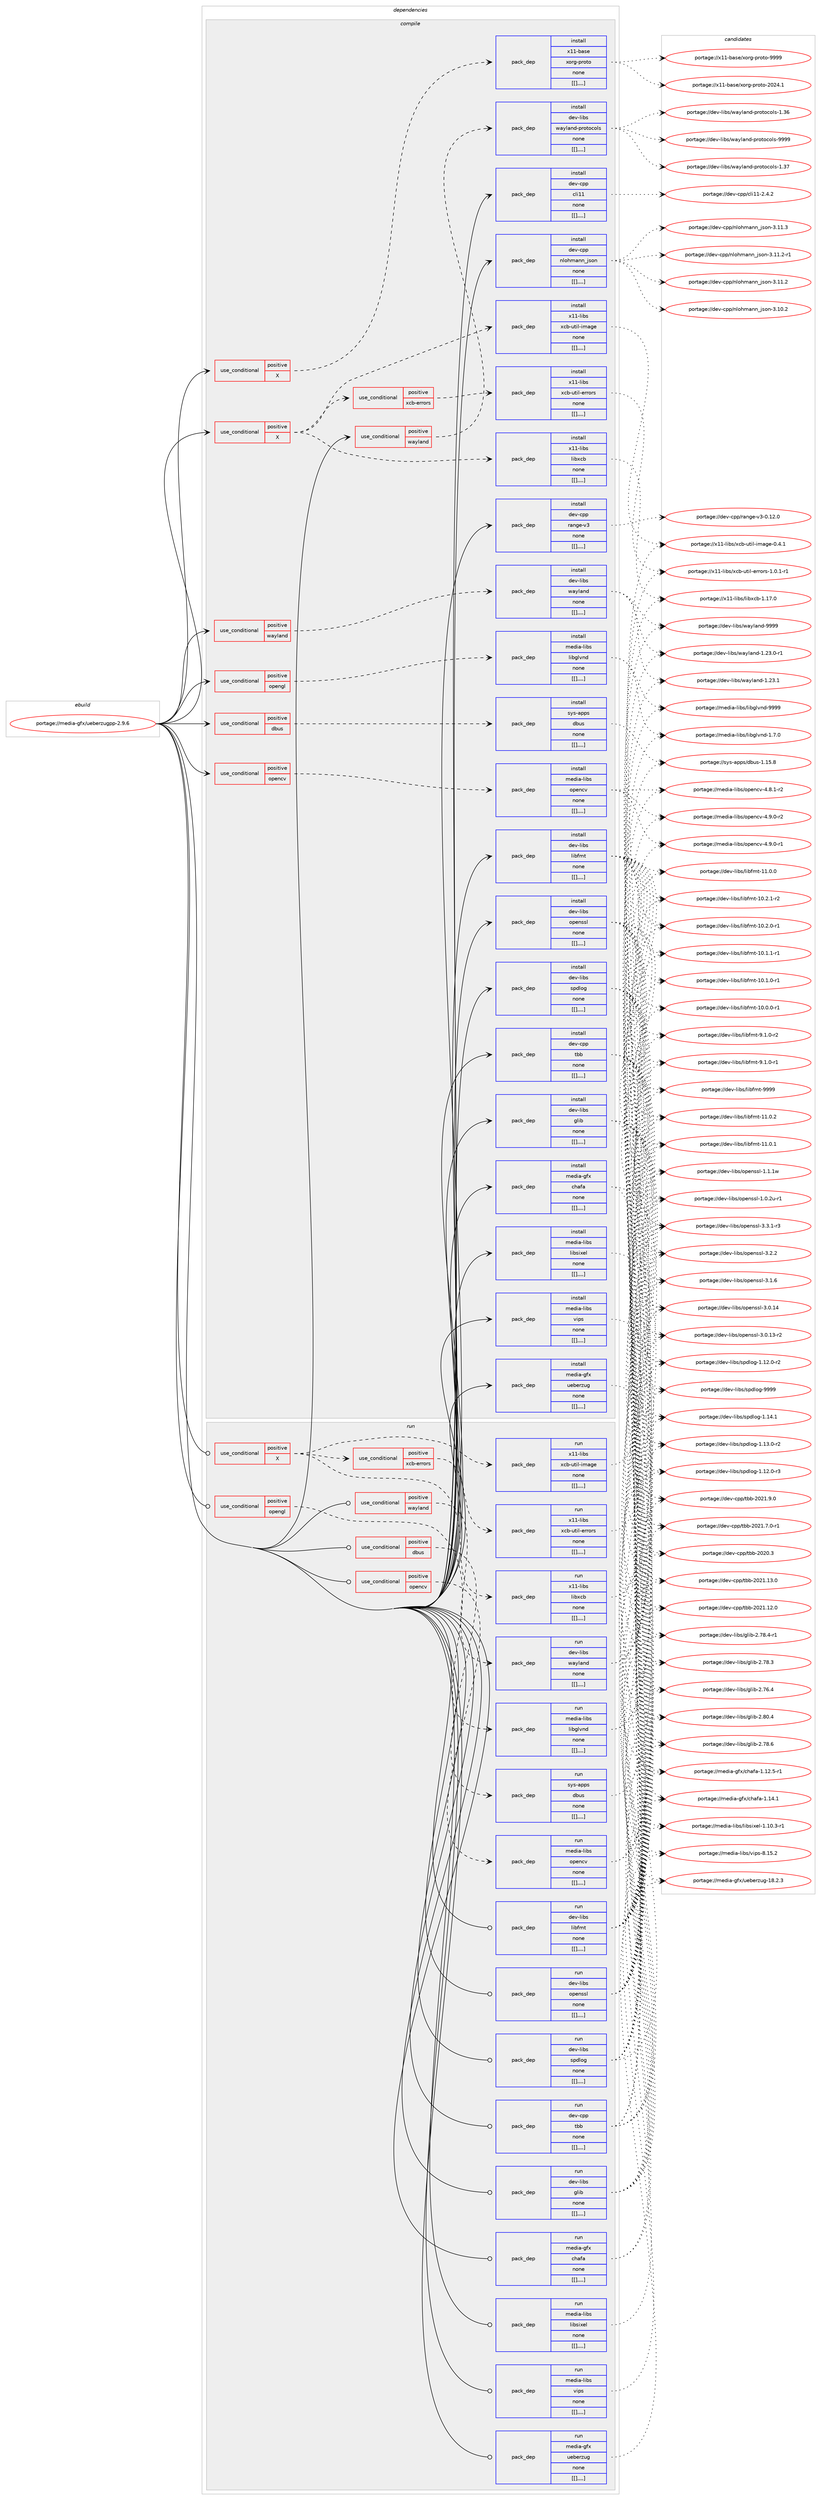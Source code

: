 digraph prolog {

# *************
# Graph options
# *************

newrank=true;
concentrate=true;
compound=true;
graph [rankdir=LR,fontname=Helvetica,fontsize=10,ranksep=1.5];#, ranksep=2.5, nodesep=0.2];
edge  [arrowhead=vee];
node  [fontname=Helvetica,fontsize=10];

# **********
# The ebuild
# **********

subgraph cluster_leftcol {
color=gray;
label=<<i>ebuild</i>>;
id [label="portage://media-gfx/ueberzugpp-2.9.6", color=red, width=4, href="../media-gfx/ueberzugpp-2.9.6.svg"];
}

# ****************
# The dependencies
# ****************

subgraph cluster_midcol {
color=gray;
label=<<i>dependencies</i>>;
subgraph cluster_compile {
fillcolor="#eeeeee";
style=filled;
label=<<i>compile</i>>;
subgraph cond77334 {
dependency310439 [label=<<TABLE BORDER="0" CELLBORDER="1" CELLSPACING="0" CELLPADDING="4"><TR><TD ROWSPAN="3" CELLPADDING="10">use_conditional</TD></TR><TR><TD>positive</TD></TR><TR><TD>X</TD></TR></TABLE>>, shape=none, color=red];
subgraph pack230582 {
dependency310440 [label=<<TABLE BORDER="0" CELLBORDER="1" CELLSPACING="0" CELLPADDING="4" WIDTH="220"><TR><TD ROWSPAN="6" CELLPADDING="30">pack_dep</TD></TR><TR><TD WIDTH="110">install</TD></TR><TR><TD>x11-base</TD></TR><TR><TD>xorg-proto</TD></TR><TR><TD>none</TD></TR><TR><TD>[[],,,,]</TD></TR></TABLE>>, shape=none, color=blue];
}
dependency310439:e -> dependency310440:w [weight=20,style="dashed",arrowhead="vee"];
}
id:e -> dependency310439:w [weight=20,style="solid",arrowhead="vee"];
subgraph cond77335 {
dependency310441 [label=<<TABLE BORDER="0" CELLBORDER="1" CELLSPACING="0" CELLPADDING="4"><TR><TD ROWSPAN="3" CELLPADDING="10">use_conditional</TD></TR><TR><TD>positive</TD></TR><TR><TD>X</TD></TR></TABLE>>, shape=none, color=red];
subgraph pack230583 {
dependency310442 [label=<<TABLE BORDER="0" CELLBORDER="1" CELLSPACING="0" CELLPADDING="4" WIDTH="220"><TR><TD ROWSPAN="6" CELLPADDING="30">pack_dep</TD></TR><TR><TD WIDTH="110">install</TD></TR><TR><TD>x11-libs</TD></TR><TR><TD>libxcb</TD></TR><TR><TD>none</TD></TR><TR><TD>[[],,,,]</TD></TR></TABLE>>, shape=none, color=blue];
}
dependency310441:e -> dependency310442:w [weight=20,style="dashed",arrowhead="vee"];
subgraph pack230584 {
dependency310443 [label=<<TABLE BORDER="0" CELLBORDER="1" CELLSPACING="0" CELLPADDING="4" WIDTH="220"><TR><TD ROWSPAN="6" CELLPADDING="30">pack_dep</TD></TR><TR><TD WIDTH="110">install</TD></TR><TR><TD>x11-libs</TD></TR><TR><TD>xcb-util-image</TD></TR><TR><TD>none</TD></TR><TR><TD>[[],,,,]</TD></TR></TABLE>>, shape=none, color=blue];
}
dependency310441:e -> dependency310443:w [weight=20,style="dashed",arrowhead="vee"];
subgraph cond77336 {
dependency310444 [label=<<TABLE BORDER="0" CELLBORDER="1" CELLSPACING="0" CELLPADDING="4"><TR><TD ROWSPAN="3" CELLPADDING="10">use_conditional</TD></TR><TR><TD>positive</TD></TR><TR><TD>xcb-errors</TD></TR></TABLE>>, shape=none, color=red];
subgraph pack230585 {
dependency310445 [label=<<TABLE BORDER="0" CELLBORDER="1" CELLSPACING="0" CELLPADDING="4" WIDTH="220"><TR><TD ROWSPAN="6" CELLPADDING="30">pack_dep</TD></TR><TR><TD WIDTH="110">install</TD></TR><TR><TD>x11-libs</TD></TR><TR><TD>xcb-util-errors</TD></TR><TR><TD>none</TD></TR><TR><TD>[[],,,,]</TD></TR></TABLE>>, shape=none, color=blue];
}
dependency310444:e -> dependency310445:w [weight=20,style="dashed",arrowhead="vee"];
}
dependency310441:e -> dependency310444:w [weight=20,style="dashed",arrowhead="vee"];
}
id:e -> dependency310441:w [weight=20,style="solid",arrowhead="vee"];
subgraph cond77337 {
dependency310446 [label=<<TABLE BORDER="0" CELLBORDER="1" CELLSPACING="0" CELLPADDING="4"><TR><TD ROWSPAN="3" CELLPADDING="10">use_conditional</TD></TR><TR><TD>positive</TD></TR><TR><TD>dbus</TD></TR></TABLE>>, shape=none, color=red];
subgraph pack230586 {
dependency310447 [label=<<TABLE BORDER="0" CELLBORDER="1" CELLSPACING="0" CELLPADDING="4" WIDTH="220"><TR><TD ROWSPAN="6" CELLPADDING="30">pack_dep</TD></TR><TR><TD WIDTH="110">install</TD></TR><TR><TD>sys-apps</TD></TR><TR><TD>dbus</TD></TR><TR><TD>none</TD></TR><TR><TD>[[],,,,]</TD></TR></TABLE>>, shape=none, color=blue];
}
dependency310446:e -> dependency310447:w [weight=20,style="dashed",arrowhead="vee"];
}
id:e -> dependency310446:w [weight=20,style="solid",arrowhead="vee"];
subgraph cond77338 {
dependency310448 [label=<<TABLE BORDER="0" CELLBORDER="1" CELLSPACING="0" CELLPADDING="4"><TR><TD ROWSPAN="3" CELLPADDING="10">use_conditional</TD></TR><TR><TD>positive</TD></TR><TR><TD>opencv</TD></TR></TABLE>>, shape=none, color=red];
subgraph pack230587 {
dependency310449 [label=<<TABLE BORDER="0" CELLBORDER="1" CELLSPACING="0" CELLPADDING="4" WIDTH="220"><TR><TD ROWSPAN="6" CELLPADDING="30">pack_dep</TD></TR><TR><TD WIDTH="110">install</TD></TR><TR><TD>media-libs</TD></TR><TR><TD>opencv</TD></TR><TR><TD>none</TD></TR><TR><TD>[[],,,,]</TD></TR></TABLE>>, shape=none, color=blue];
}
dependency310448:e -> dependency310449:w [weight=20,style="dashed",arrowhead="vee"];
}
id:e -> dependency310448:w [weight=20,style="solid",arrowhead="vee"];
subgraph cond77339 {
dependency310450 [label=<<TABLE BORDER="0" CELLBORDER="1" CELLSPACING="0" CELLPADDING="4"><TR><TD ROWSPAN="3" CELLPADDING="10">use_conditional</TD></TR><TR><TD>positive</TD></TR><TR><TD>opengl</TD></TR></TABLE>>, shape=none, color=red];
subgraph pack230588 {
dependency310451 [label=<<TABLE BORDER="0" CELLBORDER="1" CELLSPACING="0" CELLPADDING="4" WIDTH="220"><TR><TD ROWSPAN="6" CELLPADDING="30">pack_dep</TD></TR><TR><TD WIDTH="110">install</TD></TR><TR><TD>media-libs</TD></TR><TR><TD>libglvnd</TD></TR><TR><TD>none</TD></TR><TR><TD>[[],,,,]</TD></TR></TABLE>>, shape=none, color=blue];
}
dependency310450:e -> dependency310451:w [weight=20,style="dashed",arrowhead="vee"];
}
id:e -> dependency310450:w [weight=20,style="solid",arrowhead="vee"];
subgraph cond77340 {
dependency310452 [label=<<TABLE BORDER="0" CELLBORDER="1" CELLSPACING="0" CELLPADDING="4"><TR><TD ROWSPAN="3" CELLPADDING="10">use_conditional</TD></TR><TR><TD>positive</TD></TR><TR><TD>wayland</TD></TR></TABLE>>, shape=none, color=red];
subgraph pack230589 {
dependency310453 [label=<<TABLE BORDER="0" CELLBORDER="1" CELLSPACING="0" CELLPADDING="4" WIDTH="220"><TR><TD ROWSPAN="6" CELLPADDING="30">pack_dep</TD></TR><TR><TD WIDTH="110">install</TD></TR><TR><TD>dev-libs</TD></TR><TR><TD>wayland</TD></TR><TR><TD>none</TD></TR><TR><TD>[[],,,,]</TD></TR></TABLE>>, shape=none, color=blue];
}
dependency310452:e -> dependency310453:w [weight=20,style="dashed",arrowhead="vee"];
}
id:e -> dependency310452:w [weight=20,style="solid",arrowhead="vee"];
subgraph cond77341 {
dependency310454 [label=<<TABLE BORDER="0" CELLBORDER="1" CELLSPACING="0" CELLPADDING="4"><TR><TD ROWSPAN="3" CELLPADDING="10">use_conditional</TD></TR><TR><TD>positive</TD></TR><TR><TD>wayland</TD></TR></TABLE>>, shape=none, color=red];
subgraph pack230590 {
dependency310455 [label=<<TABLE BORDER="0" CELLBORDER="1" CELLSPACING="0" CELLPADDING="4" WIDTH="220"><TR><TD ROWSPAN="6" CELLPADDING="30">pack_dep</TD></TR><TR><TD WIDTH="110">install</TD></TR><TR><TD>dev-libs</TD></TR><TR><TD>wayland-protocols</TD></TR><TR><TD>none</TD></TR><TR><TD>[[],,,,]</TD></TR></TABLE>>, shape=none, color=blue];
}
dependency310454:e -> dependency310455:w [weight=20,style="dashed",arrowhead="vee"];
}
id:e -> dependency310454:w [weight=20,style="solid",arrowhead="vee"];
subgraph pack230591 {
dependency310456 [label=<<TABLE BORDER="0" CELLBORDER="1" CELLSPACING="0" CELLPADDING="4" WIDTH="220"><TR><TD ROWSPAN="6" CELLPADDING="30">pack_dep</TD></TR><TR><TD WIDTH="110">install</TD></TR><TR><TD>dev-cpp</TD></TR><TR><TD>cli11</TD></TR><TR><TD>none</TD></TR><TR><TD>[[],,,,]</TD></TR></TABLE>>, shape=none, color=blue];
}
id:e -> dependency310456:w [weight=20,style="solid",arrowhead="vee"];
subgraph pack230592 {
dependency310457 [label=<<TABLE BORDER="0" CELLBORDER="1" CELLSPACING="0" CELLPADDING="4" WIDTH="220"><TR><TD ROWSPAN="6" CELLPADDING="30">pack_dep</TD></TR><TR><TD WIDTH="110">install</TD></TR><TR><TD>dev-cpp</TD></TR><TR><TD>nlohmann_json</TD></TR><TR><TD>none</TD></TR><TR><TD>[[],,,,]</TD></TR></TABLE>>, shape=none, color=blue];
}
id:e -> dependency310457:w [weight=20,style="solid",arrowhead="vee"];
subgraph pack230593 {
dependency310458 [label=<<TABLE BORDER="0" CELLBORDER="1" CELLSPACING="0" CELLPADDING="4" WIDTH="220"><TR><TD ROWSPAN="6" CELLPADDING="30">pack_dep</TD></TR><TR><TD WIDTH="110">install</TD></TR><TR><TD>dev-cpp</TD></TR><TR><TD>range-v3</TD></TR><TR><TD>none</TD></TR><TR><TD>[[],,,,]</TD></TR></TABLE>>, shape=none, color=blue];
}
id:e -> dependency310458:w [weight=20,style="solid",arrowhead="vee"];
subgraph pack230594 {
dependency310459 [label=<<TABLE BORDER="0" CELLBORDER="1" CELLSPACING="0" CELLPADDING="4" WIDTH="220"><TR><TD ROWSPAN="6" CELLPADDING="30">pack_dep</TD></TR><TR><TD WIDTH="110">install</TD></TR><TR><TD>dev-cpp</TD></TR><TR><TD>tbb</TD></TR><TR><TD>none</TD></TR><TR><TD>[[],,,,]</TD></TR></TABLE>>, shape=none, color=blue];
}
id:e -> dependency310459:w [weight=20,style="solid",arrowhead="vee"];
subgraph pack230595 {
dependency310460 [label=<<TABLE BORDER="0" CELLBORDER="1" CELLSPACING="0" CELLPADDING="4" WIDTH="220"><TR><TD ROWSPAN="6" CELLPADDING="30">pack_dep</TD></TR><TR><TD WIDTH="110">install</TD></TR><TR><TD>dev-libs</TD></TR><TR><TD>glib</TD></TR><TR><TD>none</TD></TR><TR><TD>[[],,,,]</TD></TR></TABLE>>, shape=none, color=blue];
}
id:e -> dependency310460:w [weight=20,style="solid",arrowhead="vee"];
subgraph pack230596 {
dependency310461 [label=<<TABLE BORDER="0" CELLBORDER="1" CELLSPACING="0" CELLPADDING="4" WIDTH="220"><TR><TD ROWSPAN="6" CELLPADDING="30">pack_dep</TD></TR><TR><TD WIDTH="110">install</TD></TR><TR><TD>dev-libs</TD></TR><TR><TD>libfmt</TD></TR><TR><TD>none</TD></TR><TR><TD>[[],,,,]</TD></TR></TABLE>>, shape=none, color=blue];
}
id:e -> dependency310461:w [weight=20,style="solid",arrowhead="vee"];
subgraph pack230597 {
dependency310462 [label=<<TABLE BORDER="0" CELLBORDER="1" CELLSPACING="0" CELLPADDING="4" WIDTH="220"><TR><TD ROWSPAN="6" CELLPADDING="30">pack_dep</TD></TR><TR><TD WIDTH="110">install</TD></TR><TR><TD>dev-libs</TD></TR><TR><TD>openssl</TD></TR><TR><TD>none</TD></TR><TR><TD>[[],,,,]</TD></TR></TABLE>>, shape=none, color=blue];
}
id:e -> dependency310462:w [weight=20,style="solid",arrowhead="vee"];
subgraph pack230598 {
dependency310463 [label=<<TABLE BORDER="0" CELLBORDER="1" CELLSPACING="0" CELLPADDING="4" WIDTH="220"><TR><TD ROWSPAN="6" CELLPADDING="30">pack_dep</TD></TR><TR><TD WIDTH="110">install</TD></TR><TR><TD>dev-libs</TD></TR><TR><TD>spdlog</TD></TR><TR><TD>none</TD></TR><TR><TD>[[],,,,]</TD></TR></TABLE>>, shape=none, color=blue];
}
id:e -> dependency310463:w [weight=20,style="solid",arrowhead="vee"];
subgraph pack230599 {
dependency310464 [label=<<TABLE BORDER="0" CELLBORDER="1" CELLSPACING="0" CELLPADDING="4" WIDTH="220"><TR><TD ROWSPAN="6" CELLPADDING="30">pack_dep</TD></TR><TR><TD WIDTH="110">install</TD></TR><TR><TD>media-gfx</TD></TR><TR><TD>chafa</TD></TR><TR><TD>none</TD></TR><TR><TD>[[],,,,]</TD></TR></TABLE>>, shape=none, color=blue];
}
id:e -> dependency310464:w [weight=20,style="solid",arrowhead="vee"];
subgraph pack230600 {
dependency310465 [label=<<TABLE BORDER="0" CELLBORDER="1" CELLSPACING="0" CELLPADDING="4" WIDTH="220"><TR><TD ROWSPAN="6" CELLPADDING="30">pack_dep</TD></TR><TR><TD WIDTH="110">install</TD></TR><TR><TD>media-libs</TD></TR><TR><TD>libsixel</TD></TR><TR><TD>none</TD></TR><TR><TD>[[],,,,]</TD></TR></TABLE>>, shape=none, color=blue];
}
id:e -> dependency310465:w [weight=20,style="solid",arrowhead="vee"];
subgraph pack230601 {
dependency310466 [label=<<TABLE BORDER="0" CELLBORDER="1" CELLSPACING="0" CELLPADDING="4" WIDTH="220"><TR><TD ROWSPAN="6" CELLPADDING="30">pack_dep</TD></TR><TR><TD WIDTH="110">install</TD></TR><TR><TD>media-libs</TD></TR><TR><TD>vips</TD></TR><TR><TD>none</TD></TR><TR><TD>[[],,,,]</TD></TR></TABLE>>, shape=none, color=blue];
}
id:e -> dependency310466:w [weight=20,style="solid",arrowhead="vee"];
subgraph pack230602 {
dependency310467 [label=<<TABLE BORDER="0" CELLBORDER="1" CELLSPACING="0" CELLPADDING="4" WIDTH="220"><TR><TD ROWSPAN="6" CELLPADDING="30">pack_dep</TD></TR><TR><TD WIDTH="110">install</TD></TR><TR><TD>media-gfx</TD></TR><TR><TD>ueberzug</TD></TR><TR><TD>none</TD></TR><TR><TD>[[],,,,]</TD></TR></TABLE>>, shape=none, color=blue];
}
id:e -> dependency310467:w [weight=20,style="solid",arrowhead="vee"];
}
subgraph cluster_compileandrun {
fillcolor="#eeeeee";
style=filled;
label=<<i>compile and run</i>>;
}
subgraph cluster_run {
fillcolor="#eeeeee";
style=filled;
label=<<i>run</i>>;
subgraph cond77342 {
dependency310468 [label=<<TABLE BORDER="0" CELLBORDER="1" CELLSPACING="0" CELLPADDING="4"><TR><TD ROWSPAN="3" CELLPADDING="10">use_conditional</TD></TR><TR><TD>positive</TD></TR><TR><TD>X</TD></TR></TABLE>>, shape=none, color=red];
subgraph pack230603 {
dependency310469 [label=<<TABLE BORDER="0" CELLBORDER="1" CELLSPACING="0" CELLPADDING="4" WIDTH="220"><TR><TD ROWSPAN="6" CELLPADDING="30">pack_dep</TD></TR><TR><TD WIDTH="110">run</TD></TR><TR><TD>x11-libs</TD></TR><TR><TD>libxcb</TD></TR><TR><TD>none</TD></TR><TR><TD>[[],,,,]</TD></TR></TABLE>>, shape=none, color=blue];
}
dependency310468:e -> dependency310469:w [weight=20,style="dashed",arrowhead="vee"];
subgraph pack230604 {
dependency310470 [label=<<TABLE BORDER="0" CELLBORDER="1" CELLSPACING="0" CELLPADDING="4" WIDTH="220"><TR><TD ROWSPAN="6" CELLPADDING="30">pack_dep</TD></TR><TR><TD WIDTH="110">run</TD></TR><TR><TD>x11-libs</TD></TR><TR><TD>xcb-util-image</TD></TR><TR><TD>none</TD></TR><TR><TD>[[],,,,]</TD></TR></TABLE>>, shape=none, color=blue];
}
dependency310468:e -> dependency310470:w [weight=20,style="dashed",arrowhead="vee"];
subgraph cond77343 {
dependency310471 [label=<<TABLE BORDER="0" CELLBORDER="1" CELLSPACING="0" CELLPADDING="4"><TR><TD ROWSPAN="3" CELLPADDING="10">use_conditional</TD></TR><TR><TD>positive</TD></TR><TR><TD>xcb-errors</TD></TR></TABLE>>, shape=none, color=red];
subgraph pack230605 {
dependency310472 [label=<<TABLE BORDER="0" CELLBORDER="1" CELLSPACING="0" CELLPADDING="4" WIDTH="220"><TR><TD ROWSPAN="6" CELLPADDING="30">pack_dep</TD></TR><TR><TD WIDTH="110">run</TD></TR><TR><TD>x11-libs</TD></TR><TR><TD>xcb-util-errors</TD></TR><TR><TD>none</TD></TR><TR><TD>[[],,,,]</TD></TR></TABLE>>, shape=none, color=blue];
}
dependency310471:e -> dependency310472:w [weight=20,style="dashed",arrowhead="vee"];
}
dependency310468:e -> dependency310471:w [weight=20,style="dashed",arrowhead="vee"];
}
id:e -> dependency310468:w [weight=20,style="solid",arrowhead="odot"];
subgraph cond77344 {
dependency310473 [label=<<TABLE BORDER="0" CELLBORDER="1" CELLSPACING="0" CELLPADDING="4"><TR><TD ROWSPAN="3" CELLPADDING="10">use_conditional</TD></TR><TR><TD>positive</TD></TR><TR><TD>dbus</TD></TR></TABLE>>, shape=none, color=red];
subgraph pack230606 {
dependency310474 [label=<<TABLE BORDER="0" CELLBORDER="1" CELLSPACING="0" CELLPADDING="4" WIDTH="220"><TR><TD ROWSPAN="6" CELLPADDING="30">pack_dep</TD></TR><TR><TD WIDTH="110">run</TD></TR><TR><TD>sys-apps</TD></TR><TR><TD>dbus</TD></TR><TR><TD>none</TD></TR><TR><TD>[[],,,,]</TD></TR></TABLE>>, shape=none, color=blue];
}
dependency310473:e -> dependency310474:w [weight=20,style="dashed",arrowhead="vee"];
}
id:e -> dependency310473:w [weight=20,style="solid",arrowhead="odot"];
subgraph cond77345 {
dependency310475 [label=<<TABLE BORDER="0" CELLBORDER="1" CELLSPACING="0" CELLPADDING="4"><TR><TD ROWSPAN="3" CELLPADDING="10">use_conditional</TD></TR><TR><TD>positive</TD></TR><TR><TD>opencv</TD></TR></TABLE>>, shape=none, color=red];
subgraph pack230607 {
dependency310476 [label=<<TABLE BORDER="0" CELLBORDER="1" CELLSPACING="0" CELLPADDING="4" WIDTH="220"><TR><TD ROWSPAN="6" CELLPADDING="30">pack_dep</TD></TR><TR><TD WIDTH="110">run</TD></TR><TR><TD>media-libs</TD></TR><TR><TD>opencv</TD></TR><TR><TD>none</TD></TR><TR><TD>[[],,,,]</TD></TR></TABLE>>, shape=none, color=blue];
}
dependency310475:e -> dependency310476:w [weight=20,style="dashed",arrowhead="vee"];
}
id:e -> dependency310475:w [weight=20,style="solid",arrowhead="odot"];
subgraph cond77346 {
dependency310477 [label=<<TABLE BORDER="0" CELLBORDER="1" CELLSPACING="0" CELLPADDING="4"><TR><TD ROWSPAN="3" CELLPADDING="10">use_conditional</TD></TR><TR><TD>positive</TD></TR><TR><TD>opengl</TD></TR></TABLE>>, shape=none, color=red];
subgraph pack230608 {
dependency310478 [label=<<TABLE BORDER="0" CELLBORDER="1" CELLSPACING="0" CELLPADDING="4" WIDTH="220"><TR><TD ROWSPAN="6" CELLPADDING="30">pack_dep</TD></TR><TR><TD WIDTH="110">run</TD></TR><TR><TD>media-libs</TD></TR><TR><TD>libglvnd</TD></TR><TR><TD>none</TD></TR><TR><TD>[[],,,,]</TD></TR></TABLE>>, shape=none, color=blue];
}
dependency310477:e -> dependency310478:w [weight=20,style="dashed",arrowhead="vee"];
}
id:e -> dependency310477:w [weight=20,style="solid",arrowhead="odot"];
subgraph cond77347 {
dependency310479 [label=<<TABLE BORDER="0" CELLBORDER="1" CELLSPACING="0" CELLPADDING="4"><TR><TD ROWSPAN="3" CELLPADDING="10">use_conditional</TD></TR><TR><TD>positive</TD></TR><TR><TD>wayland</TD></TR></TABLE>>, shape=none, color=red];
subgraph pack230609 {
dependency310480 [label=<<TABLE BORDER="0" CELLBORDER="1" CELLSPACING="0" CELLPADDING="4" WIDTH="220"><TR><TD ROWSPAN="6" CELLPADDING="30">pack_dep</TD></TR><TR><TD WIDTH="110">run</TD></TR><TR><TD>dev-libs</TD></TR><TR><TD>wayland</TD></TR><TR><TD>none</TD></TR><TR><TD>[[],,,,]</TD></TR></TABLE>>, shape=none, color=blue];
}
dependency310479:e -> dependency310480:w [weight=20,style="dashed",arrowhead="vee"];
}
id:e -> dependency310479:w [weight=20,style="solid",arrowhead="odot"];
subgraph pack230610 {
dependency310481 [label=<<TABLE BORDER="0" CELLBORDER="1" CELLSPACING="0" CELLPADDING="4" WIDTH="220"><TR><TD ROWSPAN="6" CELLPADDING="30">pack_dep</TD></TR><TR><TD WIDTH="110">run</TD></TR><TR><TD>dev-cpp</TD></TR><TR><TD>tbb</TD></TR><TR><TD>none</TD></TR><TR><TD>[[],,,,]</TD></TR></TABLE>>, shape=none, color=blue];
}
id:e -> dependency310481:w [weight=20,style="solid",arrowhead="odot"];
subgraph pack230611 {
dependency310482 [label=<<TABLE BORDER="0" CELLBORDER="1" CELLSPACING="0" CELLPADDING="4" WIDTH="220"><TR><TD ROWSPAN="6" CELLPADDING="30">pack_dep</TD></TR><TR><TD WIDTH="110">run</TD></TR><TR><TD>dev-libs</TD></TR><TR><TD>glib</TD></TR><TR><TD>none</TD></TR><TR><TD>[[],,,,]</TD></TR></TABLE>>, shape=none, color=blue];
}
id:e -> dependency310482:w [weight=20,style="solid",arrowhead="odot"];
subgraph pack230612 {
dependency310483 [label=<<TABLE BORDER="0" CELLBORDER="1" CELLSPACING="0" CELLPADDING="4" WIDTH="220"><TR><TD ROWSPAN="6" CELLPADDING="30">pack_dep</TD></TR><TR><TD WIDTH="110">run</TD></TR><TR><TD>dev-libs</TD></TR><TR><TD>libfmt</TD></TR><TR><TD>none</TD></TR><TR><TD>[[],,,,]</TD></TR></TABLE>>, shape=none, color=blue];
}
id:e -> dependency310483:w [weight=20,style="solid",arrowhead="odot"];
subgraph pack230613 {
dependency310484 [label=<<TABLE BORDER="0" CELLBORDER="1" CELLSPACING="0" CELLPADDING="4" WIDTH="220"><TR><TD ROWSPAN="6" CELLPADDING="30">pack_dep</TD></TR><TR><TD WIDTH="110">run</TD></TR><TR><TD>dev-libs</TD></TR><TR><TD>openssl</TD></TR><TR><TD>none</TD></TR><TR><TD>[[],,,,]</TD></TR></TABLE>>, shape=none, color=blue];
}
id:e -> dependency310484:w [weight=20,style="solid",arrowhead="odot"];
subgraph pack230614 {
dependency310485 [label=<<TABLE BORDER="0" CELLBORDER="1" CELLSPACING="0" CELLPADDING="4" WIDTH="220"><TR><TD ROWSPAN="6" CELLPADDING="30">pack_dep</TD></TR><TR><TD WIDTH="110">run</TD></TR><TR><TD>dev-libs</TD></TR><TR><TD>spdlog</TD></TR><TR><TD>none</TD></TR><TR><TD>[[],,,,]</TD></TR></TABLE>>, shape=none, color=blue];
}
id:e -> dependency310485:w [weight=20,style="solid",arrowhead="odot"];
subgraph pack230615 {
dependency310486 [label=<<TABLE BORDER="0" CELLBORDER="1" CELLSPACING="0" CELLPADDING="4" WIDTH="220"><TR><TD ROWSPAN="6" CELLPADDING="30">pack_dep</TD></TR><TR><TD WIDTH="110">run</TD></TR><TR><TD>media-gfx</TD></TR><TR><TD>chafa</TD></TR><TR><TD>none</TD></TR><TR><TD>[[],,,,]</TD></TR></TABLE>>, shape=none, color=blue];
}
id:e -> dependency310486:w [weight=20,style="solid",arrowhead="odot"];
subgraph pack230616 {
dependency310487 [label=<<TABLE BORDER="0" CELLBORDER="1" CELLSPACING="0" CELLPADDING="4" WIDTH="220"><TR><TD ROWSPAN="6" CELLPADDING="30">pack_dep</TD></TR><TR><TD WIDTH="110">run</TD></TR><TR><TD>media-libs</TD></TR><TR><TD>libsixel</TD></TR><TR><TD>none</TD></TR><TR><TD>[[],,,,]</TD></TR></TABLE>>, shape=none, color=blue];
}
id:e -> dependency310487:w [weight=20,style="solid",arrowhead="odot"];
subgraph pack230617 {
dependency310488 [label=<<TABLE BORDER="0" CELLBORDER="1" CELLSPACING="0" CELLPADDING="4" WIDTH="220"><TR><TD ROWSPAN="6" CELLPADDING="30">pack_dep</TD></TR><TR><TD WIDTH="110">run</TD></TR><TR><TD>media-libs</TD></TR><TR><TD>vips</TD></TR><TR><TD>none</TD></TR><TR><TD>[[],,,,]</TD></TR></TABLE>>, shape=none, color=blue];
}
id:e -> dependency310488:w [weight=20,style="solid",arrowhead="odot"];
subgraph pack230618 {
dependency310489 [label=<<TABLE BORDER="0" CELLBORDER="1" CELLSPACING="0" CELLPADDING="4" WIDTH="220"><TR><TD ROWSPAN="6" CELLPADDING="30">pack_dep</TD></TR><TR><TD WIDTH="110">run</TD></TR><TR><TD>media-gfx</TD></TR><TR><TD>ueberzug</TD></TR><TR><TD>none</TD></TR><TR><TD>[[],,,,]</TD></TR></TABLE>>, shape=none, color=blue];
}
id:e -> dependency310489:w [weight=20,style="solid",arrowhead="odot"];
}
}

# **************
# The candidates
# **************

subgraph cluster_choices {
rank=same;
color=gray;
label=<<i>candidates</i>>;

subgraph choice230582 {
color=black;
nodesep=1;
choice120494945989711510147120111114103451121141111161114557575757 [label="portage://x11-base/xorg-proto-9999", color=red, width=4,href="../x11-base/xorg-proto-9999.svg"];
choice1204949459897115101471201111141034511211411111611145504850524649 [label="portage://x11-base/xorg-proto-2024.1", color=red, width=4,href="../x11-base/xorg-proto-2024.1.svg"];
dependency310440:e -> choice120494945989711510147120111114103451121141111161114557575757:w [style=dotted,weight="100"];
dependency310440:e -> choice1204949459897115101471201111141034511211411111611145504850524649:w [style=dotted,weight="100"];
}
subgraph choice230583 {
color=black;
nodesep=1;
choice120494945108105981154710810598120999845494649554648 [label="portage://x11-libs/libxcb-1.17.0", color=red, width=4,href="../x11-libs/libxcb-1.17.0.svg"];
dependency310442:e -> choice120494945108105981154710810598120999845494649554648:w [style=dotted,weight="100"];
}
subgraph choice230584 {
color=black;
nodesep=1;
choice12049494510810598115471209998451171161051084510510997103101454846524649 [label="portage://x11-libs/xcb-util-image-0.4.1", color=red, width=4,href="../x11-libs/xcb-util-image-0.4.1.svg"];
dependency310443:e -> choice12049494510810598115471209998451171161051084510510997103101454846524649:w [style=dotted,weight="100"];
}
subgraph choice230585 {
color=black;
nodesep=1;
choice1204949451081059811547120999845117116105108451011141141111141154549464846494511449 [label="portage://x11-libs/xcb-util-errors-1.0.1-r1", color=red, width=4,href="../x11-libs/xcb-util-errors-1.0.1-r1.svg"];
dependency310445:e -> choice1204949451081059811547120999845117116105108451011141141111141154549464846494511449:w [style=dotted,weight="100"];
}
subgraph choice230586 {
color=black;
nodesep=1;
choice1151211154597112112115471009811711545494649534656 [label="portage://sys-apps/dbus-1.15.8", color=red, width=4,href="../sys-apps/dbus-1.15.8.svg"];
dependency310447:e -> choice1151211154597112112115471009811711545494649534656:w [style=dotted,weight="100"];
}
subgraph choice230587 {
color=black;
nodesep=1;
choice10910110010597451081059811547111112101110991184552465746484511450 [label="portage://media-libs/opencv-4.9.0-r2", color=red, width=4,href="../media-libs/opencv-4.9.0-r2.svg"];
choice10910110010597451081059811547111112101110991184552465746484511449 [label="portage://media-libs/opencv-4.9.0-r1", color=red, width=4,href="../media-libs/opencv-4.9.0-r1.svg"];
choice10910110010597451081059811547111112101110991184552465646494511450 [label="portage://media-libs/opencv-4.8.1-r2", color=red, width=4,href="../media-libs/opencv-4.8.1-r2.svg"];
dependency310449:e -> choice10910110010597451081059811547111112101110991184552465746484511450:w [style=dotted,weight="100"];
dependency310449:e -> choice10910110010597451081059811547111112101110991184552465746484511449:w [style=dotted,weight="100"];
dependency310449:e -> choice10910110010597451081059811547111112101110991184552465646494511450:w [style=dotted,weight="100"];
}
subgraph choice230588 {
color=black;
nodesep=1;
choice10910110010597451081059811547108105981031081181101004557575757 [label="portage://media-libs/libglvnd-9999", color=red, width=4,href="../media-libs/libglvnd-9999.svg"];
choice1091011001059745108105981154710810598103108118110100454946554648 [label="portage://media-libs/libglvnd-1.7.0", color=red, width=4,href="../media-libs/libglvnd-1.7.0.svg"];
dependency310451:e -> choice10910110010597451081059811547108105981031081181101004557575757:w [style=dotted,weight="100"];
dependency310451:e -> choice1091011001059745108105981154710810598103108118110100454946554648:w [style=dotted,weight="100"];
}
subgraph choice230589 {
color=black;
nodesep=1;
choice10010111845108105981154711997121108971101004557575757 [label="portage://dev-libs/wayland-9999", color=red, width=4,href="../dev-libs/wayland-9999.svg"];
choice100101118451081059811547119971211089711010045494650514649 [label="portage://dev-libs/wayland-1.23.1", color=red, width=4,href="../dev-libs/wayland-1.23.1.svg"];
choice1001011184510810598115471199712110897110100454946505146484511449 [label="portage://dev-libs/wayland-1.23.0-r1", color=red, width=4,href="../dev-libs/wayland-1.23.0-r1.svg"];
dependency310453:e -> choice10010111845108105981154711997121108971101004557575757:w [style=dotted,weight="100"];
dependency310453:e -> choice100101118451081059811547119971211089711010045494650514649:w [style=dotted,weight="100"];
dependency310453:e -> choice1001011184510810598115471199712110897110100454946505146484511449:w [style=dotted,weight="100"];
}
subgraph choice230590 {
color=black;
nodesep=1;
choice100101118451081059811547119971211089711010045112114111116111991111081154557575757 [label="portage://dev-libs/wayland-protocols-9999", color=red, width=4,href="../dev-libs/wayland-protocols-9999.svg"];
choice100101118451081059811547119971211089711010045112114111116111991111081154549465155 [label="portage://dev-libs/wayland-protocols-1.37", color=red, width=4,href="../dev-libs/wayland-protocols-1.37.svg"];
choice100101118451081059811547119971211089711010045112114111116111991111081154549465154 [label="portage://dev-libs/wayland-protocols-1.36", color=red, width=4,href="../dev-libs/wayland-protocols-1.36.svg"];
dependency310455:e -> choice100101118451081059811547119971211089711010045112114111116111991111081154557575757:w [style=dotted,weight="100"];
dependency310455:e -> choice100101118451081059811547119971211089711010045112114111116111991111081154549465155:w [style=dotted,weight="100"];
dependency310455:e -> choice100101118451081059811547119971211089711010045112114111116111991111081154549465154:w [style=dotted,weight="100"];
}
subgraph choice230591 {
color=black;
nodesep=1;
choice100101118459911211247991081054949455046524650 [label="portage://dev-cpp/cli11-2.4.2", color=red, width=4,href="../dev-cpp/cli11-2.4.2.svg"];
dependency310456:e -> choice100101118459911211247991081054949455046524650:w [style=dotted,weight="100"];
}
subgraph choice230592 {
color=black;
nodesep=1;
choice100101118459911211247110108111104109971101109510611511111045514649494651 [label="portage://dev-cpp/nlohmann_json-3.11.3", color=red, width=4,href="../dev-cpp/nlohmann_json-3.11.3.svg"];
choice1001011184599112112471101081111041099711011095106115111110455146494946504511449 [label="portage://dev-cpp/nlohmann_json-3.11.2-r1", color=red, width=4,href="../dev-cpp/nlohmann_json-3.11.2-r1.svg"];
choice100101118459911211247110108111104109971101109510611511111045514649494650 [label="portage://dev-cpp/nlohmann_json-3.11.2", color=red, width=4,href="../dev-cpp/nlohmann_json-3.11.2.svg"];
choice100101118459911211247110108111104109971101109510611511111045514649484650 [label="portage://dev-cpp/nlohmann_json-3.10.2", color=red, width=4,href="../dev-cpp/nlohmann_json-3.10.2.svg"];
dependency310457:e -> choice100101118459911211247110108111104109971101109510611511111045514649494651:w [style=dotted,weight="100"];
dependency310457:e -> choice1001011184599112112471101081111041099711011095106115111110455146494946504511449:w [style=dotted,weight="100"];
dependency310457:e -> choice100101118459911211247110108111104109971101109510611511111045514649494650:w [style=dotted,weight="100"];
dependency310457:e -> choice100101118459911211247110108111104109971101109510611511111045514649484650:w [style=dotted,weight="100"];
}
subgraph choice230593 {
color=black;
nodesep=1;
choice10010111845991121124711497110103101451185145484649504648 [label="portage://dev-cpp/range-v3-0.12.0", color=red, width=4,href="../dev-cpp/range-v3-0.12.0.svg"];
dependency310458:e -> choice10010111845991121124711497110103101451185145484649504648:w [style=dotted,weight="100"];
}
subgraph choice230594 {
color=black;
nodesep=1;
choice100101118459911211247116989845504850494649514648 [label="portage://dev-cpp/tbb-2021.13.0", color=red, width=4,href="../dev-cpp/tbb-2021.13.0.svg"];
choice100101118459911211247116989845504850494649504648 [label="portage://dev-cpp/tbb-2021.12.0", color=red, width=4,href="../dev-cpp/tbb-2021.12.0.svg"];
choice1001011184599112112471169898455048504946574648 [label="portage://dev-cpp/tbb-2021.9.0", color=red, width=4,href="../dev-cpp/tbb-2021.9.0.svg"];
choice10010111845991121124711698984550485049465546484511449 [label="portage://dev-cpp/tbb-2021.7.0-r1", color=red, width=4,href="../dev-cpp/tbb-2021.7.0-r1.svg"];
choice100101118459911211247116989845504850484651 [label="portage://dev-cpp/tbb-2020.3", color=red, width=4,href="../dev-cpp/tbb-2020.3.svg"];
dependency310459:e -> choice100101118459911211247116989845504850494649514648:w [style=dotted,weight="100"];
dependency310459:e -> choice100101118459911211247116989845504850494649504648:w [style=dotted,weight="100"];
dependency310459:e -> choice1001011184599112112471169898455048504946574648:w [style=dotted,weight="100"];
dependency310459:e -> choice10010111845991121124711698984550485049465546484511449:w [style=dotted,weight="100"];
dependency310459:e -> choice100101118459911211247116989845504850484651:w [style=dotted,weight="100"];
}
subgraph choice230595 {
color=black;
nodesep=1;
choice1001011184510810598115471031081059845504656484652 [label="portage://dev-libs/glib-2.80.4", color=red, width=4,href="../dev-libs/glib-2.80.4.svg"];
choice1001011184510810598115471031081059845504655564654 [label="portage://dev-libs/glib-2.78.6", color=red, width=4,href="../dev-libs/glib-2.78.6.svg"];
choice10010111845108105981154710310810598455046555646524511449 [label="portage://dev-libs/glib-2.78.4-r1", color=red, width=4,href="../dev-libs/glib-2.78.4-r1.svg"];
choice1001011184510810598115471031081059845504655564651 [label="portage://dev-libs/glib-2.78.3", color=red, width=4,href="../dev-libs/glib-2.78.3.svg"];
choice1001011184510810598115471031081059845504655544652 [label="portage://dev-libs/glib-2.76.4", color=red, width=4,href="../dev-libs/glib-2.76.4.svg"];
dependency310460:e -> choice1001011184510810598115471031081059845504656484652:w [style=dotted,weight="100"];
dependency310460:e -> choice1001011184510810598115471031081059845504655564654:w [style=dotted,weight="100"];
dependency310460:e -> choice10010111845108105981154710310810598455046555646524511449:w [style=dotted,weight="100"];
dependency310460:e -> choice1001011184510810598115471031081059845504655564651:w [style=dotted,weight="100"];
dependency310460:e -> choice1001011184510810598115471031081059845504655544652:w [style=dotted,weight="100"];
}
subgraph choice230596 {
color=black;
nodesep=1;
choice100101118451081059811547108105981021091164557575757 [label="portage://dev-libs/libfmt-9999", color=red, width=4,href="../dev-libs/libfmt-9999.svg"];
choice1001011184510810598115471081059810210911645494946484650 [label="portage://dev-libs/libfmt-11.0.2", color=red, width=4,href="../dev-libs/libfmt-11.0.2.svg"];
choice1001011184510810598115471081059810210911645494946484649 [label="portage://dev-libs/libfmt-11.0.1", color=red, width=4,href="../dev-libs/libfmt-11.0.1.svg"];
choice1001011184510810598115471081059810210911645494946484648 [label="portage://dev-libs/libfmt-11.0.0", color=red, width=4,href="../dev-libs/libfmt-11.0.0.svg"];
choice10010111845108105981154710810598102109116454948465046494511450 [label="portage://dev-libs/libfmt-10.2.1-r2", color=red, width=4,href="../dev-libs/libfmt-10.2.1-r2.svg"];
choice10010111845108105981154710810598102109116454948465046484511449 [label="portage://dev-libs/libfmt-10.2.0-r1", color=red, width=4,href="../dev-libs/libfmt-10.2.0-r1.svg"];
choice10010111845108105981154710810598102109116454948464946494511449 [label="portage://dev-libs/libfmt-10.1.1-r1", color=red, width=4,href="../dev-libs/libfmt-10.1.1-r1.svg"];
choice10010111845108105981154710810598102109116454948464946484511449 [label="portage://dev-libs/libfmt-10.1.0-r1", color=red, width=4,href="../dev-libs/libfmt-10.1.0-r1.svg"];
choice10010111845108105981154710810598102109116454948464846484511449 [label="portage://dev-libs/libfmt-10.0.0-r1", color=red, width=4,href="../dev-libs/libfmt-10.0.0-r1.svg"];
choice100101118451081059811547108105981021091164557464946484511450 [label="portage://dev-libs/libfmt-9.1.0-r2", color=red, width=4,href="../dev-libs/libfmt-9.1.0-r2.svg"];
choice100101118451081059811547108105981021091164557464946484511449 [label="portage://dev-libs/libfmt-9.1.0-r1", color=red, width=4,href="../dev-libs/libfmt-9.1.0-r1.svg"];
dependency310461:e -> choice100101118451081059811547108105981021091164557575757:w [style=dotted,weight="100"];
dependency310461:e -> choice1001011184510810598115471081059810210911645494946484650:w [style=dotted,weight="100"];
dependency310461:e -> choice1001011184510810598115471081059810210911645494946484649:w [style=dotted,weight="100"];
dependency310461:e -> choice1001011184510810598115471081059810210911645494946484648:w [style=dotted,weight="100"];
dependency310461:e -> choice10010111845108105981154710810598102109116454948465046494511450:w [style=dotted,weight="100"];
dependency310461:e -> choice10010111845108105981154710810598102109116454948465046484511449:w [style=dotted,weight="100"];
dependency310461:e -> choice10010111845108105981154710810598102109116454948464946494511449:w [style=dotted,weight="100"];
dependency310461:e -> choice10010111845108105981154710810598102109116454948464946484511449:w [style=dotted,weight="100"];
dependency310461:e -> choice10010111845108105981154710810598102109116454948464846484511449:w [style=dotted,weight="100"];
dependency310461:e -> choice100101118451081059811547108105981021091164557464946484511450:w [style=dotted,weight="100"];
dependency310461:e -> choice100101118451081059811547108105981021091164557464946484511449:w [style=dotted,weight="100"];
}
subgraph choice230597 {
color=black;
nodesep=1;
choice1001011184510810598115471111121011101151151084551465146494511451 [label="portage://dev-libs/openssl-3.3.1-r3", color=red, width=4,href="../dev-libs/openssl-3.3.1-r3.svg"];
choice100101118451081059811547111112101110115115108455146504650 [label="portage://dev-libs/openssl-3.2.2", color=red, width=4,href="../dev-libs/openssl-3.2.2.svg"];
choice100101118451081059811547111112101110115115108455146494654 [label="portage://dev-libs/openssl-3.1.6", color=red, width=4,href="../dev-libs/openssl-3.1.6.svg"];
choice10010111845108105981154711111210111011511510845514648464952 [label="portage://dev-libs/openssl-3.0.14", color=red, width=4,href="../dev-libs/openssl-3.0.14.svg"];
choice100101118451081059811547111112101110115115108455146484649514511450 [label="portage://dev-libs/openssl-3.0.13-r2", color=red, width=4,href="../dev-libs/openssl-3.0.13-r2.svg"];
choice100101118451081059811547111112101110115115108454946494649119 [label="portage://dev-libs/openssl-1.1.1w", color=red, width=4,href="../dev-libs/openssl-1.1.1w.svg"];
choice1001011184510810598115471111121011101151151084549464846501174511449 [label="portage://dev-libs/openssl-1.0.2u-r1", color=red, width=4,href="../dev-libs/openssl-1.0.2u-r1.svg"];
dependency310462:e -> choice1001011184510810598115471111121011101151151084551465146494511451:w [style=dotted,weight="100"];
dependency310462:e -> choice100101118451081059811547111112101110115115108455146504650:w [style=dotted,weight="100"];
dependency310462:e -> choice100101118451081059811547111112101110115115108455146494654:w [style=dotted,weight="100"];
dependency310462:e -> choice10010111845108105981154711111210111011511510845514648464952:w [style=dotted,weight="100"];
dependency310462:e -> choice100101118451081059811547111112101110115115108455146484649514511450:w [style=dotted,weight="100"];
dependency310462:e -> choice100101118451081059811547111112101110115115108454946494649119:w [style=dotted,weight="100"];
dependency310462:e -> choice1001011184510810598115471111121011101151151084549464846501174511449:w [style=dotted,weight="100"];
}
subgraph choice230598 {
color=black;
nodesep=1;
choice1001011184510810598115471151121001081111034557575757 [label="portage://dev-libs/spdlog-9999", color=red, width=4,href="../dev-libs/spdlog-9999.svg"];
choice10010111845108105981154711511210010811110345494649524649 [label="portage://dev-libs/spdlog-1.14.1", color=red, width=4,href="../dev-libs/spdlog-1.14.1.svg"];
choice100101118451081059811547115112100108111103454946495146484511450 [label="portage://dev-libs/spdlog-1.13.0-r2", color=red, width=4,href="../dev-libs/spdlog-1.13.0-r2.svg"];
choice100101118451081059811547115112100108111103454946495046484511451 [label="portage://dev-libs/spdlog-1.12.0-r3", color=red, width=4,href="../dev-libs/spdlog-1.12.0-r3.svg"];
choice100101118451081059811547115112100108111103454946495046484511450 [label="portage://dev-libs/spdlog-1.12.0-r2", color=red, width=4,href="../dev-libs/spdlog-1.12.0-r2.svg"];
dependency310463:e -> choice1001011184510810598115471151121001081111034557575757:w [style=dotted,weight="100"];
dependency310463:e -> choice10010111845108105981154711511210010811110345494649524649:w [style=dotted,weight="100"];
dependency310463:e -> choice100101118451081059811547115112100108111103454946495146484511450:w [style=dotted,weight="100"];
dependency310463:e -> choice100101118451081059811547115112100108111103454946495046484511451:w [style=dotted,weight="100"];
dependency310463:e -> choice100101118451081059811547115112100108111103454946495046484511450:w [style=dotted,weight="100"];
}
subgraph choice230599 {
color=black;
nodesep=1;
choice10910110010597451031021204799104971029745494649524649 [label="portage://media-gfx/chafa-1.14.1", color=red, width=4,href="../media-gfx/chafa-1.14.1.svg"];
choice109101100105974510310212047991049710297454946495046534511449 [label="portage://media-gfx/chafa-1.12.5-r1", color=red, width=4,href="../media-gfx/chafa-1.12.5-r1.svg"];
dependency310464:e -> choice10910110010597451031021204799104971029745494649524649:w [style=dotted,weight="100"];
dependency310464:e -> choice109101100105974510310212047991049710297454946495046534511449:w [style=dotted,weight="100"];
}
subgraph choice230600 {
color=black;
nodesep=1;
choice1091011001059745108105981154710810598115105120101108454946494846514511449 [label="portage://media-libs/libsixel-1.10.3-r1", color=red, width=4,href="../media-libs/libsixel-1.10.3-r1.svg"];
dependency310465:e -> choice1091011001059745108105981154710810598115105120101108454946494846514511449:w [style=dotted,weight="100"];
}
subgraph choice230601 {
color=black;
nodesep=1;
choice1091011001059745108105981154711810511211545564649534650 [label="portage://media-libs/vips-8.15.2", color=red, width=4,href="../media-libs/vips-8.15.2.svg"];
dependency310466:e -> choice1091011001059745108105981154711810511211545564649534650:w [style=dotted,weight="100"];
}
subgraph choice230602 {
color=black;
nodesep=1;
choice1091011001059745103102120471171019810111412211710345495646504651 [label="portage://media-gfx/ueberzug-18.2.3", color=red, width=4,href="../media-gfx/ueberzug-18.2.3.svg"];
dependency310467:e -> choice1091011001059745103102120471171019810111412211710345495646504651:w [style=dotted,weight="100"];
}
subgraph choice230603 {
color=black;
nodesep=1;
choice120494945108105981154710810598120999845494649554648 [label="portage://x11-libs/libxcb-1.17.0", color=red, width=4,href="../x11-libs/libxcb-1.17.0.svg"];
dependency310469:e -> choice120494945108105981154710810598120999845494649554648:w [style=dotted,weight="100"];
}
subgraph choice230604 {
color=black;
nodesep=1;
choice12049494510810598115471209998451171161051084510510997103101454846524649 [label="portage://x11-libs/xcb-util-image-0.4.1", color=red, width=4,href="../x11-libs/xcb-util-image-0.4.1.svg"];
dependency310470:e -> choice12049494510810598115471209998451171161051084510510997103101454846524649:w [style=dotted,weight="100"];
}
subgraph choice230605 {
color=black;
nodesep=1;
choice1204949451081059811547120999845117116105108451011141141111141154549464846494511449 [label="portage://x11-libs/xcb-util-errors-1.0.1-r1", color=red, width=4,href="../x11-libs/xcb-util-errors-1.0.1-r1.svg"];
dependency310472:e -> choice1204949451081059811547120999845117116105108451011141141111141154549464846494511449:w [style=dotted,weight="100"];
}
subgraph choice230606 {
color=black;
nodesep=1;
choice1151211154597112112115471009811711545494649534656 [label="portage://sys-apps/dbus-1.15.8", color=red, width=4,href="../sys-apps/dbus-1.15.8.svg"];
dependency310474:e -> choice1151211154597112112115471009811711545494649534656:w [style=dotted,weight="100"];
}
subgraph choice230607 {
color=black;
nodesep=1;
choice10910110010597451081059811547111112101110991184552465746484511450 [label="portage://media-libs/opencv-4.9.0-r2", color=red, width=4,href="../media-libs/opencv-4.9.0-r2.svg"];
choice10910110010597451081059811547111112101110991184552465746484511449 [label="portage://media-libs/opencv-4.9.0-r1", color=red, width=4,href="../media-libs/opencv-4.9.0-r1.svg"];
choice10910110010597451081059811547111112101110991184552465646494511450 [label="portage://media-libs/opencv-4.8.1-r2", color=red, width=4,href="../media-libs/opencv-4.8.1-r2.svg"];
dependency310476:e -> choice10910110010597451081059811547111112101110991184552465746484511450:w [style=dotted,weight="100"];
dependency310476:e -> choice10910110010597451081059811547111112101110991184552465746484511449:w [style=dotted,weight="100"];
dependency310476:e -> choice10910110010597451081059811547111112101110991184552465646494511450:w [style=dotted,weight="100"];
}
subgraph choice230608 {
color=black;
nodesep=1;
choice10910110010597451081059811547108105981031081181101004557575757 [label="portage://media-libs/libglvnd-9999", color=red, width=4,href="../media-libs/libglvnd-9999.svg"];
choice1091011001059745108105981154710810598103108118110100454946554648 [label="portage://media-libs/libglvnd-1.7.0", color=red, width=4,href="../media-libs/libglvnd-1.7.0.svg"];
dependency310478:e -> choice10910110010597451081059811547108105981031081181101004557575757:w [style=dotted,weight="100"];
dependency310478:e -> choice1091011001059745108105981154710810598103108118110100454946554648:w [style=dotted,weight="100"];
}
subgraph choice230609 {
color=black;
nodesep=1;
choice10010111845108105981154711997121108971101004557575757 [label="portage://dev-libs/wayland-9999", color=red, width=4,href="../dev-libs/wayland-9999.svg"];
choice100101118451081059811547119971211089711010045494650514649 [label="portage://dev-libs/wayland-1.23.1", color=red, width=4,href="../dev-libs/wayland-1.23.1.svg"];
choice1001011184510810598115471199712110897110100454946505146484511449 [label="portage://dev-libs/wayland-1.23.0-r1", color=red, width=4,href="../dev-libs/wayland-1.23.0-r1.svg"];
dependency310480:e -> choice10010111845108105981154711997121108971101004557575757:w [style=dotted,weight="100"];
dependency310480:e -> choice100101118451081059811547119971211089711010045494650514649:w [style=dotted,weight="100"];
dependency310480:e -> choice1001011184510810598115471199712110897110100454946505146484511449:w [style=dotted,weight="100"];
}
subgraph choice230610 {
color=black;
nodesep=1;
choice100101118459911211247116989845504850494649514648 [label="portage://dev-cpp/tbb-2021.13.0", color=red, width=4,href="../dev-cpp/tbb-2021.13.0.svg"];
choice100101118459911211247116989845504850494649504648 [label="portage://dev-cpp/tbb-2021.12.0", color=red, width=4,href="../dev-cpp/tbb-2021.12.0.svg"];
choice1001011184599112112471169898455048504946574648 [label="portage://dev-cpp/tbb-2021.9.0", color=red, width=4,href="../dev-cpp/tbb-2021.9.0.svg"];
choice10010111845991121124711698984550485049465546484511449 [label="portage://dev-cpp/tbb-2021.7.0-r1", color=red, width=4,href="../dev-cpp/tbb-2021.7.0-r1.svg"];
choice100101118459911211247116989845504850484651 [label="portage://dev-cpp/tbb-2020.3", color=red, width=4,href="../dev-cpp/tbb-2020.3.svg"];
dependency310481:e -> choice100101118459911211247116989845504850494649514648:w [style=dotted,weight="100"];
dependency310481:e -> choice100101118459911211247116989845504850494649504648:w [style=dotted,weight="100"];
dependency310481:e -> choice1001011184599112112471169898455048504946574648:w [style=dotted,weight="100"];
dependency310481:e -> choice10010111845991121124711698984550485049465546484511449:w [style=dotted,weight="100"];
dependency310481:e -> choice100101118459911211247116989845504850484651:w [style=dotted,weight="100"];
}
subgraph choice230611 {
color=black;
nodesep=1;
choice1001011184510810598115471031081059845504656484652 [label="portage://dev-libs/glib-2.80.4", color=red, width=4,href="../dev-libs/glib-2.80.4.svg"];
choice1001011184510810598115471031081059845504655564654 [label="portage://dev-libs/glib-2.78.6", color=red, width=4,href="../dev-libs/glib-2.78.6.svg"];
choice10010111845108105981154710310810598455046555646524511449 [label="portage://dev-libs/glib-2.78.4-r1", color=red, width=4,href="../dev-libs/glib-2.78.4-r1.svg"];
choice1001011184510810598115471031081059845504655564651 [label="portage://dev-libs/glib-2.78.3", color=red, width=4,href="../dev-libs/glib-2.78.3.svg"];
choice1001011184510810598115471031081059845504655544652 [label="portage://dev-libs/glib-2.76.4", color=red, width=4,href="../dev-libs/glib-2.76.4.svg"];
dependency310482:e -> choice1001011184510810598115471031081059845504656484652:w [style=dotted,weight="100"];
dependency310482:e -> choice1001011184510810598115471031081059845504655564654:w [style=dotted,weight="100"];
dependency310482:e -> choice10010111845108105981154710310810598455046555646524511449:w [style=dotted,weight="100"];
dependency310482:e -> choice1001011184510810598115471031081059845504655564651:w [style=dotted,weight="100"];
dependency310482:e -> choice1001011184510810598115471031081059845504655544652:w [style=dotted,weight="100"];
}
subgraph choice230612 {
color=black;
nodesep=1;
choice100101118451081059811547108105981021091164557575757 [label="portage://dev-libs/libfmt-9999", color=red, width=4,href="../dev-libs/libfmt-9999.svg"];
choice1001011184510810598115471081059810210911645494946484650 [label="portage://dev-libs/libfmt-11.0.2", color=red, width=4,href="../dev-libs/libfmt-11.0.2.svg"];
choice1001011184510810598115471081059810210911645494946484649 [label="portage://dev-libs/libfmt-11.0.1", color=red, width=4,href="../dev-libs/libfmt-11.0.1.svg"];
choice1001011184510810598115471081059810210911645494946484648 [label="portage://dev-libs/libfmt-11.0.0", color=red, width=4,href="../dev-libs/libfmt-11.0.0.svg"];
choice10010111845108105981154710810598102109116454948465046494511450 [label="portage://dev-libs/libfmt-10.2.1-r2", color=red, width=4,href="../dev-libs/libfmt-10.2.1-r2.svg"];
choice10010111845108105981154710810598102109116454948465046484511449 [label="portage://dev-libs/libfmt-10.2.0-r1", color=red, width=4,href="../dev-libs/libfmt-10.2.0-r1.svg"];
choice10010111845108105981154710810598102109116454948464946494511449 [label="portage://dev-libs/libfmt-10.1.1-r1", color=red, width=4,href="../dev-libs/libfmt-10.1.1-r1.svg"];
choice10010111845108105981154710810598102109116454948464946484511449 [label="portage://dev-libs/libfmt-10.1.0-r1", color=red, width=4,href="../dev-libs/libfmt-10.1.0-r1.svg"];
choice10010111845108105981154710810598102109116454948464846484511449 [label="portage://dev-libs/libfmt-10.0.0-r1", color=red, width=4,href="../dev-libs/libfmt-10.0.0-r1.svg"];
choice100101118451081059811547108105981021091164557464946484511450 [label="portage://dev-libs/libfmt-9.1.0-r2", color=red, width=4,href="../dev-libs/libfmt-9.1.0-r2.svg"];
choice100101118451081059811547108105981021091164557464946484511449 [label="portage://dev-libs/libfmt-9.1.0-r1", color=red, width=4,href="../dev-libs/libfmt-9.1.0-r1.svg"];
dependency310483:e -> choice100101118451081059811547108105981021091164557575757:w [style=dotted,weight="100"];
dependency310483:e -> choice1001011184510810598115471081059810210911645494946484650:w [style=dotted,weight="100"];
dependency310483:e -> choice1001011184510810598115471081059810210911645494946484649:w [style=dotted,weight="100"];
dependency310483:e -> choice1001011184510810598115471081059810210911645494946484648:w [style=dotted,weight="100"];
dependency310483:e -> choice10010111845108105981154710810598102109116454948465046494511450:w [style=dotted,weight="100"];
dependency310483:e -> choice10010111845108105981154710810598102109116454948465046484511449:w [style=dotted,weight="100"];
dependency310483:e -> choice10010111845108105981154710810598102109116454948464946494511449:w [style=dotted,weight="100"];
dependency310483:e -> choice10010111845108105981154710810598102109116454948464946484511449:w [style=dotted,weight="100"];
dependency310483:e -> choice10010111845108105981154710810598102109116454948464846484511449:w [style=dotted,weight="100"];
dependency310483:e -> choice100101118451081059811547108105981021091164557464946484511450:w [style=dotted,weight="100"];
dependency310483:e -> choice100101118451081059811547108105981021091164557464946484511449:w [style=dotted,weight="100"];
}
subgraph choice230613 {
color=black;
nodesep=1;
choice1001011184510810598115471111121011101151151084551465146494511451 [label="portage://dev-libs/openssl-3.3.1-r3", color=red, width=4,href="../dev-libs/openssl-3.3.1-r3.svg"];
choice100101118451081059811547111112101110115115108455146504650 [label="portage://dev-libs/openssl-3.2.2", color=red, width=4,href="../dev-libs/openssl-3.2.2.svg"];
choice100101118451081059811547111112101110115115108455146494654 [label="portage://dev-libs/openssl-3.1.6", color=red, width=4,href="../dev-libs/openssl-3.1.6.svg"];
choice10010111845108105981154711111210111011511510845514648464952 [label="portage://dev-libs/openssl-3.0.14", color=red, width=4,href="../dev-libs/openssl-3.0.14.svg"];
choice100101118451081059811547111112101110115115108455146484649514511450 [label="portage://dev-libs/openssl-3.0.13-r2", color=red, width=4,href="../dev-libs/openssl-3.0.13-r2.svg"];
choice100101118451081059811547111112101110115115108454946494649119 [label="portage://dev-libs/openssl-1.1.1w", color=red, width=4,href="../dev-libs/openssl-1.1.1w.svg"];
choice1001011184510810598115471111121011101151151084549464846501174511449 [label="portage://dev-libs/openssl-1.0.2u-r1", color=red, width=4,href="../dev-libs/openssl-1.0.2u-r1.svg"];
dependency310484:e -> choice1001011184510810598115471111121011101151151084551465146494511451:w [style=dotted,weight="100"];
dependency310484:e -> choice100101118451081059811547111112101110115115108455146504650:w [style=dotted,weight="100"];
dependency310484:e -> choice100101118451081059811547111112101110115115108455146494654:w [style=dotted,weight="100"];
dependency310484:e -> choice10010111845108105981154711111210111011511510845514648464952:w [style=dotted,weight="100"];
dependency310484:e -> choice100101118451081059811547111112101110115115108455146484649514511450:w [style=dotted,weight="100"];
dependency310484:e -> choice100101118451081059811547111112101110115115108454946494649119:w [style=dotted,weight="100"];
dependency310484:e -> choice1001011184510810598115471111121011101151151084549464846501174511449:w [style=dotted,weight="100"];
}
subgraph choice230614 {
color=black;
nodesep=1;
choice1001011184510810598115471151121001081111034557575757 [label="portage://dev-libs/spdlog-9999", color=red, width=4,href="../dev-libs/spdlog-9999.svg"];
choice10010111845108105981154711511210010811110345494649524649 [label="portage://dev-libs/spdlog-1.14.1", color=red, width=4,href="../dev-libs/spdlog-1.14.1.svg"];
choice100101118451081059811547115112100108111103454946495146484511450 [label="portage://dev-libs/spdlog-1.13.0-r2", color=red, width=4,href="../dev-libs/spdlog-1.13.0-r2.svg"];
choice100101118451081059811547115112100108111103454946495046484511451 [label="portage://dev-libs/spdlog-1.12.0-r3", color=red, width=4,href="../dev-libs/spdlog-1.12.0-r3.svg"];
choice100101118451081059811547115112100108111103454946495046484511450 [label="portage://dev-libs/spdlog-1.12.0-r2", color=red, width=4,href="../dev-libs/spdlog-1.12.0-r2.svg"];
dependency310485:e -> choice1001011184510810598115471151121001081111034557575757:w [style=dotted,weight="100"];
dependency310485:e -> choice10010111845108105981154711511210010811110345494649524649:w [style=dotted,weight="100"];
dependency310485:e -> choice100101118451081059811547115112100108111103454946495146484511450:w [style=dotted,weight="100"];
dependency310485:e -> choice100101118451081059811547115112100108111103454946495046484511451:w [style=dotted,weight="100"];
dependency310485:e -> choice100101118451081059811547115112100108111103454946495046484511450:w [style=dotted,weight="100"];
}
subgraph choice230615 {
color=black;
nodesep=1;
choice10910110010597451031021204799104971029745494649524649 [label="portage://media-gfx/chafa-1.14.1", color=red, width=4,href="../media-gfx/chafa-1.14.1.svg"];
choice109101100105974510310212047991049710297454946495046534511449 [label="portage://media-gfx/chafa-1.12.5-r1", color=red, width=4,href="../media-gfx/chafa-1.12.5-r1.svg"];
dependency310486:e -> choice10910110010597451031021204799104971029745494649524649:w [style=dotted,weight="100"];
dependency310486:e -> choice109101100105974510310212047991049710297454946495046534511449:w [style=dotted,weight="100"];
}
subgraph choice230616 {
color=black;
nodesep=1;
choice1091011001059745108105981154710810598115105120101108454946494846514511449 [label="portage://media-libs/libsixel-1.10.3-r1", color=red, width=4,href="../media-libs/libsixel-1.10.3-r1.svg"];
dependency310487:e -> choice1091011001059745108105981154710810598115105120101108454946494846514511449:w [style=dotted,weight="100"];
}
subgraph choice230617 {
color=black;
nodesep=1;
choice1091011001059745108105981154711810511211545564649534650 [label="portage://media-libs/vips-8.15.2", color=red, width=4,href="../media-libs/vips-8.15.2.svg"];
dependency310488:e -> choice1091011001059745108105981154711810511211545564649534650:w [style=dotted,weight="100"];
}
subgraph choice230618 {
color=black;
nodesep=1;
choice1091011001059745103102120471171019810111412211710345495646504651 [label="portage://media-gfx/ueberzug-18.2.3", color=red, width=4,href="../media-gfx/ueberzug-18.2.3.svg"];
dependency310489:e -> choice1091011001059745103102120471171019810111412211710345495646504651:w [style=dotted,weight="100"];
}
}

}
